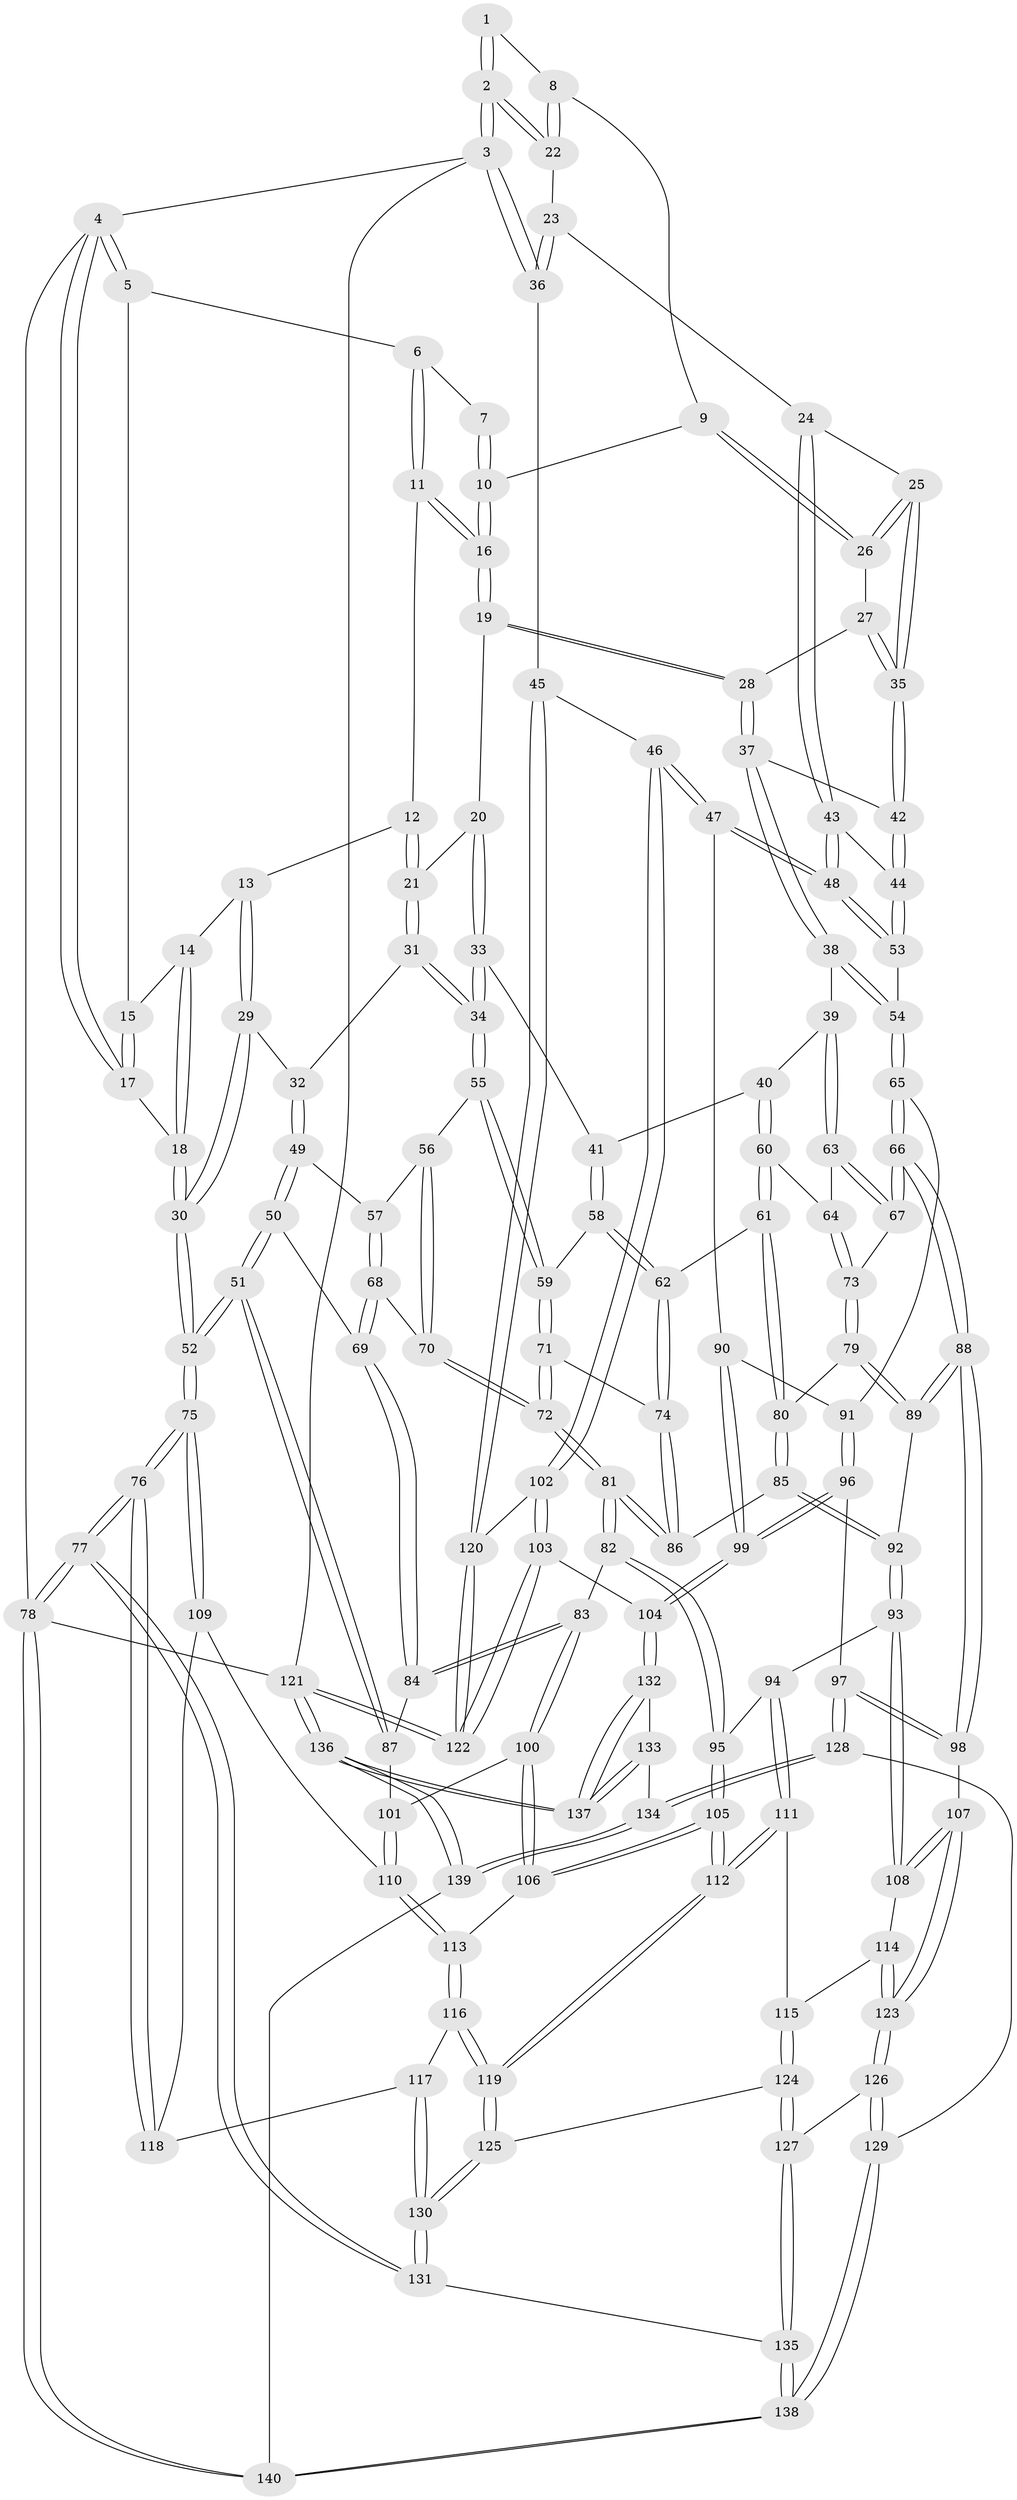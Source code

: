 // coarse degree distribution, {3: 0.07142857142857142, 5: 0.4387755102040816, 6: 0.12244897959183673, 4: 0.3673469387755102}
// Generated by graph-tools (version 1.1) at 2025/24/03/03/25 07:24:31]
// undirected, 140 vertices, 347 edges
graph export_dot {
graph [start="1"]
  node [color=gray90,style=filled];
  1 [pos="+0.7684555596511756+0"];
  2 [pos="+1+0"];
  3 [pos="+1+0"];
  4 [pos="+0+0"];
  5 [pos="+0.09974327177499107+0"];
  6 [pos="+0.32629956204918736+0"];
  7 [pos="+0.5534334738847022+0"];
  8 [pos="+0.7035179440360534+0.06632767100836064"];
  9 [pos="+0.6914845759363935+0.08564104112375705"];
  10 [pos="+0.5648902758762302+0.10620841174764495"];
  11 [pos="+0.32632799931258594+0"];
  12 [pos="+0.29108092921776946+0"];
  13 [pos="+0.11398841215624549+0.1272179258273299"];
  14 [pos="+0.08699681144396779+0.07105350840315237"];
  15 [pos="+0.08463633599548061+0.057328372787002174"];
  16 [pos="+0.5205490003130083+0.13970857673303963"];
  17 [pos="+0+0"];
  18 [pos="+0+0.00934357734805306"];
  19 [pos="+0.5086871143719396+0.17265551765320747"];
  20 [pos="+0.3859093440267617+0.1809453631611653"];
  21 [pos="+0.3178672827021973+0.12584971489160118"];
  22 [pos="+0.8816103430072242+0.12958501745474632"];
  23 [pos="+0.8628586021877283+0.18964784803583326"];
  24 [pos="+0.7853028077536998+0.24234913554366327"];
  25 [pos="+0.7598329738813205+0.22946836347267996"];
  26 [pos="+0.7120526051358085+0.18911188754864497"];
  27 [pos="+0.6500518947137347+0.21888440920896604"];
  28 [pos="+0.529770359374776+0.21753630024021184"];
  29 [pos="+0.08623285199553585+0.2181406582337382"];
  30 [pos="+0+0.2355809416909264"];
  31 [pos="+0.18456838433407785+0.26291583888644077"];
  32 [pos="+0.11900178411237544+0.24369173589456103"];
  33 [pos="+0.35361008747244077+0.31312525840301375"];
  34 [pos="+0.24716377314502627+0.332626790449098"];
  35 [pos="+0.649740047693767+0.31379215760068646"];
  36 [pos="+1+0.3990024742032798"];
  37 [pos="+0.52766148984278+0.2854920135677829"];
  38 [pos="+0.5054577041507414+0.32725383507531214"];
  39 [pos="+0.45417373513082343+0.34849142997301025"];
  40 [pos="+0.38447790567175893+0.3324436077038632"];
  41 [pos="+0.383600230318222+0.33201100153141866"];
  42 [pos="+0.6470651642571327+0.31956078668757715"];
  43 [pos="+0.7901095405300544+0.2861114118911319"];
  44 [pos="+0.6651726120899982+0.3553094914716844"];
  45 [pos="+1+0.4756846409965375"];
  46 [pos="+0.9298454752571695+0.47095542760659337"];
  47 [pos="+0.8749473368668059+0.45521160232704266"];
  48 [pos="+0.8643473298154105+0.4452499042638478"];
  49 [pos="+0.08841304754850966+0.37708805300229276"];
  50 [pos="+0.05192368082367777+0.40939170504438316"];
  51 [pos="+0+0.4760489905421642"];
  52 [pos="+0+0.47486272199868823"];
  53 [pos="+0.6647567337827912+0.40166535086142546"];
  54 [pos="+0.5992496514211012+0.45710663368293564"];
  55 [pos="+0.24612482641997332+0.34210438089253004"];
  56 [pos="+0.22276551199892905+0.38073799260080976"];
  57 [pos="+0.12707844945774535+0.4121192271815695"];
  58 [pos="+0.3313887479393177+0.4462916641687307"];
  59 [pos="+0.2965535564267329+0.4246950288086168"];
  60 [pos="+0.3709798051785063+0.46135973702854505"];
  61 [pos="+0.3695752812706003+0.4625313216228935"];
  62 [pos="+0.3477971852853809+0.4620424028414747"];
  63 [pos="+0.4531553832430524+0.35908857174841075"];
  64 [pos="+0.40953457946588867+0.44923167389609064"];
  65 [pos="+0.5903269433968333+0.49688054032500134"];
  66 [pos="+0.5769427535714671+0.5083244821760593"];
  67 [pos="+0.4837988573956332+0.4821250124694469"];
  68 [pos="+0.12753890538230772+0.4663844375667951"];
  69 [pos="+0.11385994185043859+0.48031225262925065"];
  70 [pos="+0.2038154790322439+0.45326384637221223"];
  71 [pos="+0.25403985592026257+0.5182024953325115"];
  72 [pos="+0.2361183908433039+0.5302995563218046"];
  73 [pos="+0.4683552500438469+0.48587119415263597"];
  74 [pos="+0.31989072432262566+0.5017468322509736"];
  75 [pos="+0+0.5718082455389044"];
  76 [pos="+0+1"];
  77 [pos="+0+1"];
  78 [pos="+0+1"];
  79 [pos="+0.4276456745683199+0.5249709106641626"];
  80 [pos="+0.3795355377731202+0.4848931077406238"];
  81 [pos="+0.23137144866121148+0.5464575642750905"];
  82 [pos="+0.22394275865434346+0.5623966696911445"];
  83 [pos="+0.11903586926340752+0.5518073809189894"];
  84 [pos="+0.0940843296889546+0.5386105938999188"];
  85 [pos="+0.35804263474594944+0.5566998873501178"];
  86 [pos="+0.3514673317110943+0.5513802311337058"];
  87 [pos="+0.08006997234115383+0.5414670806213242"];
  88 [pos="+0.5444564002773742+0.604227387828072"];
  89 [pos="+0.4236852467278667+0.5450287031504919"];
  90 [pos="+0.7961766853528081+0.5060420099651582"];
  91 [pos="+0.6942774003885626+0.5440829039036188"];
  92 [pos="+0.3765781502997201+0.5893183671825436"];
  93 [pos="+0.37284986852448876+0.6115325339821601"];
  94 [pos="+0.28108067090180316+0.6159656174562136"];
  95 [pos="+0.23119960872831677+0.5832010611186149"];
  96 [pos="+0.7043638254595891+0.743681377355152"];
  97 [pos="+0.5943972011154947+0.7125168594742526"];
  98 [pos="+0.5405975560824554+0.6615621882002367"];
  99 [pos="+0.7213061047741915+0.7554692480712126"];
  100 [pos="+0.12830801039764025+0.648273758041016"];
  101 [pos="+0.0626393932497001+0.6230531465131267"];
  102 [pos="+0.749656147055088+0.7552148976639884"];
  103 [pos="+0.7350888252006084+0.7659909996811092"];
  104 [pos="+0.7329767614822154+0.7660640883921171"];
  105 [pos="+0.1776775387625577+0.6828406423728999"];
  106 [pos="+0.1368384340193302+0.6680471988292808"];
  107 [pos="+0.4463607114106147+0.6807998161210931"];
  108 [pos="+0.3938142189834323+0.6439190665467229"];
  109 [pos="+0.04054247542032631+0.656638098394621"];
  110 [pos="+0.04193575217978864+0.6558628121192007"];
  111 [pos="+0.2822645937760908+0.7088530422809332"];
  112 [pos="+0.19154781522520267+0.7180086439482927"];
  113 [pos="+0.11335570373479772+0.6775937668235192"];
  114 [pos="+0.30652797932397885+0.7133396641232236"];
  115 [pos="+0.28444092639517216+0.7103986957194371"];
  116 [pos="+0.062077043941986+0.7579017661490677"];
  117 [pos="+0.0491343183118002+0.7609017201142801"];
  118 [pos="+0.0435748253139264+0.7615787166593646"];
  119 [pos="+0.1749755868126628+0.774285740765777"];
  120 [pos="+1+0.628499611090182"];
  121 [pos="+1+1"];
  122 [pos="+1+1"];
  123 [pos="+0.39283726282437614+0.7987858811641861"];
  124 [pos="+0.27311667436792036+0.8329865155039003"];
  125 [pos="+0.1911784653895823+0.8180178679384428"];
  126 [pos="+0.39147293245051673+0.8289595920925147"];
  127 [pos="+0.29297152287199374+0.8443788112695182"];
  128 [pos="+0.48544474151093975+0.8674704281026837"];
  129 [pos="+0.416202931470823+0.854285577468771"];
  130 [pos="+0.14989132860560966+0.878987309538378"];
  131 [pos="+0.13630640698876137+0.9041316684683688"];
  132 [pos="+0.729715705711418+0.7744795038554525"];
  133 [pos="+0.597216260608516+0.8888957824140933"];
  134 [pos="+0.5210107151606523+0.9062283922461793"];
  135 [pos="+0.2703281760468217+0.950390062458132"];
  136 [pos="+0.7392376289269267+1"];
  137 [pos="+0.7154566777063291+1"];
  138 [pos="+0.3316231789060019+1"];
  139 [pos="+0.546758803058227+1"];
  140 [pos="+0.334544476525019+1"];
  1 -- 2;
  1 -- 2;
  1 -- 8;
  2 -- 3;
  2 -- 3;
  2 -- 22;
  2 -- 22;
  3 -- 4;
  3 -- 36;
  3 -- 36;
  3 -- 121;
  4 -- 5;
  4 -- 5;
  4 -- 17;
  4 -- 17;
  4 -- 78;
  5 -- 6;
  5 -- 15;
  6 -- 7;
  6 -- 11;
  6 -- 11;
  7 -- 10;
  7 -- 10;
  8 -- 9;
  8 -- 22;
  8 -- 22;
  9 -- 10;
  9 -- 26;
  9 -- 26;
  10 -- 16;
  10 -- 16;
  11 -- 12;
  11 -- 16;
  11 -- 16;
  12 -- 13;
  12 -- 21;
  12 -- 21;
  13 -- 14;
  13 -- 29;
  13 -- 29;
  14 -- 15;
  14 -- 18;
  14 -- 18;
  15 -- 17;
  15 -- 17;
  16 -- 19;
  16 -- 19;
  17 -- 18;
  18 -- 30;
  18 -- 30;
  19 -- 20;
  19 -- 28;
  19 -- 28;
  20 -- 21;
  20 -- 33;
  20 -- 33;
  21 -- 31;
  21 -- 31;
  22 -- 23;
  23 -- 24;
  23 -- 36;
  23 -- 36;
  24 -- 25;
  24 -- 43;
  24 -- 43;
  25 -- 26;
  25 -- 26;
  25 -- 35;
  25 -- 35;
  26 -- 27;
  27 -- 28;
  27 -- 35;
  27 -- 35;
  28 -- 37;
  28 -- 37;
  29 -- 30;
  29 -- 30;
  29 -- 32;
  30 -- 52;
  30 -- 52;
  31 -- 32;
  31 -- 34;
  31 -- 34;
  32 -- 49;
  32 -- 49;
  33 -- 34;
  33 -- 34;
  33 -- 41;
  34 -- 55;
  34 -- 55;
  35 -- 42;
  35 -- 42;
  36 -- 45;
  37 -- 38;
  37 -- 38;
  37 -- 42;
  38 -- 39;
  38 -- 54;
  38 -- 54;
  39 -- 40;
  39 -- 63;
  39 -- 63;
  40 -- 41;
  40 -- 60;
  40 -- 60;
  41 -- 58;
  41 -- 58;
  42 -- 44;
  42 -- 44;
  43 -- 44;
  43 -- 48;
  43 -- 48;
  44 -- 53;
  44 -- 53;
  45 -- 46;
  45 -- 120;
  45 -- 120;
  46 -- 47;
  46 -- 47;
  46 -- 102;
  46 -- 102;
  47 -- 48;
  47 -- 48;
  47 -- 90;
  48 -- 53;
  48 -- 53;
  49 -- 50;
  49 -- 50;
  49 -- 57;
  50 -- 51;
  50 -- 51;
  50 -- 69;
  51 -- 52;
  51 -- 52;
  51 -- 87;
  51 -- 87;
  52 -- 75;
  52 -- 75;
  53 -- 54;
  54 -- 65;
  54 -- 65;
  55 -- 56;
  55 -- 59;
  55 -- 59;
  56 -- 57;
  56 -- 70;
  56 -- 70;
  57 -- 68;
  57 -- 68;
  58 -- 59;
  58 -- 62;
  58 -- 62;
  59 -- 71;
  59 -- 71;
  60 -- 61;
  60 -- 61;
  60 -- 64;
  61 -- 62;
  61 -- 80;
  61 -- 80;
  62 -- 74;
  62 -- 74;
  63 -- 64;
  63 -- 67;
  63 -- 67;
  64 -- 73;
  64 -- 73;
  65 -- 66;
  65 -- 66;
  65 -- 91;
  66 -- 67;
  66 -- 67;
  66 -- 88;
  66 -- 88;
  67 -- 73;
  68 -- 69;
  68 -- 69;
  68 -- 70;
  69 -- 84;
  69 -- 84;
  70 -- 72;
  70 -- 72;
  71 -- 72;
  71 -- 72;
  71 -- 74;
  72 -- 81;
  72 -- 81;
  73 -- 79;
  73 -- 79;
  74 -- 86;
  74 -- 86;
  75 -- 76;
  75 -- 76;
  75 -- 109;
  75 -- 109;
  76 -- 77;
  76 -- 77;
  76 -- 118;
  76 -- 118;
  77 -- 78;
  77 -- 78;
  77 -- 131;
  77 -- 131;
  78 -- 140;
  78 -- 140;
  78 -- 121;
  79 -- 80;
  79 -- 89;
  79 -- 89;
  80 -- 85;
  80 -- 85;
  81 -- 82;
  81 -- 82;
  81 -- 86;
  81 -- 86;
  82 -- 83;
  82 -- 95;
  82 -- 95;
  83 -- 84;
  83 -- 84;
  83 -- 100;
  83 -- 100;
  84 -- 87;
  85 -- 86;
  85 -- 92;
  85 -- 92;
  87 -- 101;
  88 -- 89;
  88 -- 89;
  88 -- 98;
  88 -- 98;
  89 -- 92;
  90 -- 91;
  90 -- 99;
  90 -- 99;
  91 -- 96;
  91 -- 96;
  92 -- 93;
  92 -- 93;
  93 -- 94;
  93 -- 108;
  93 -- 108;
  94 -- 95;
  94 -- 111;
  94 -- 111;
  95 -- 105;
  95 -- 105;
  96 -- 97;
  96 -- 99;
  96 -- 99;
  97 -- 98;
  97 -- 98;
  97 -- 128;
  97 -- 128;
  98 -- 107;
  99 -- 104;
  99 -- 104;
  100 -- 101;
  100 -- 106;
  100 -- 106;
  101 -- 110;
  101 -- 110;
  102 -- 103;
  102 -- 103;
  102 -- 120;
  103 -- 104;
  103 -- 122;
  103 -- 122;
  104 -- 132;
  104 -- 132;
  105 -- 106;
  105 -- 106;
  105 -- 112;
  105 -- 112;
  106 -- 113;
  107 -- 108;
  107 -- 108;
  107 -- 123;
  107 -- 123;
  108 -- 114;
  109 -- 110;
  109 -- 118;
  110 -- 113;
  110 -- 113;
  111 -- 112;
  111 -- 112;
  111 -- 115;
  112 -- 119;
  112 -- 119;
  113 -- 116;
  113 -- 116;
  114 -- 115;
  114 -- 123;
  114 -- 123;
  115 -- 124;
  115 -- 124;
  116 -- 117;
  116 -- 119;
  116 -- 119;
  117 -- 118;
  117 -- 130;
  117 -- 130;
  119 -- 125;
  119 -- 125;
  120 -- 122;
  120 -- 122;
  121 -- 122;
  121 -- 122;
  121 -- 136;
  121 -- 136;
  123 -- 126;
  123 -- 126;
  124 -- 125;
  124 -- 127;
  124 -- 127;
  125 -- 130;
  125 -- 130;
  126 -- 127;
  126 -- 129;
  126 -- 129;
  127 -- 135;
  127 -- 135;
  128 -- 129;
  128 -- 134;
  128 -- 134;
  129 -- 138;
  129 -- 138;
  130 -- 131;
  130 -- 131;
  131 -- 135;
  132 -- 133;
  132 -- 137;
  132 -- 137;
  133 -- 134;
  133 -- 137;
  133 -- 137;
  134 -- 139;
  134 -- 139;
  135 -- 138;
  135 -- 138;
  136 -- 137;
  136 -- 137;
  136 -- 139;
  136 -- 139;
  138 -- 140;
  138 -- 140;
  139 -- 140;
}
